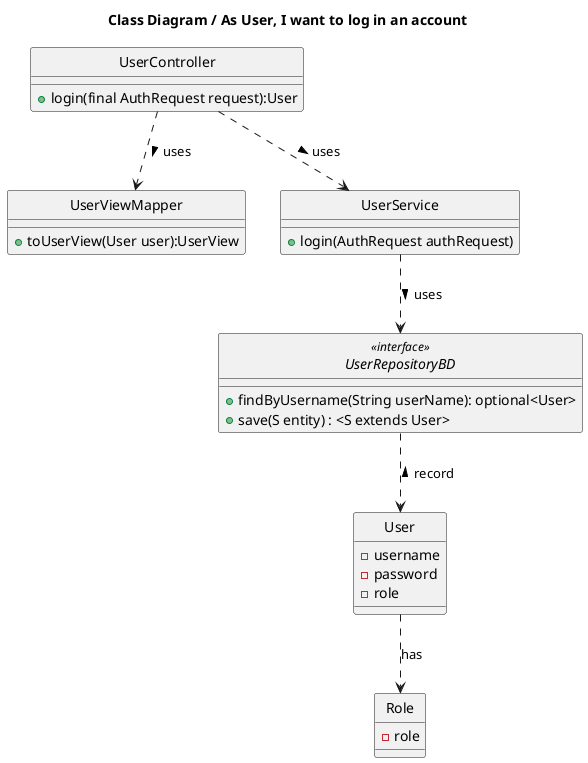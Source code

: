 @startuml
'https://plantuml.com/class-diagram
hide circle
class UserRepositoryBD <<interface>>

title Class Diagram / As User, I want to log in an account



class User{
    -username
    -password
    -role
}

class Role {
    -role
}
class UserViewMapper{
    +toUserView(User user):UserView
}
class UserService{
    +login(AuthRequest authRequest)
    }
class UserController{
 +login(final AuthRequest request):User
}

interface UserRepositoryBD
{
    +findByUsername(String userName): optional<User>
    +save(S entity) : <S extends User>
}


UserController ..> UserService: uses >
UserService ..> UserRepositoryBD: uses >
UserRepositoryBD ..> User: < record
UserController ..>UserViewMapper: uses >
User ..> Role : has
@enduml
